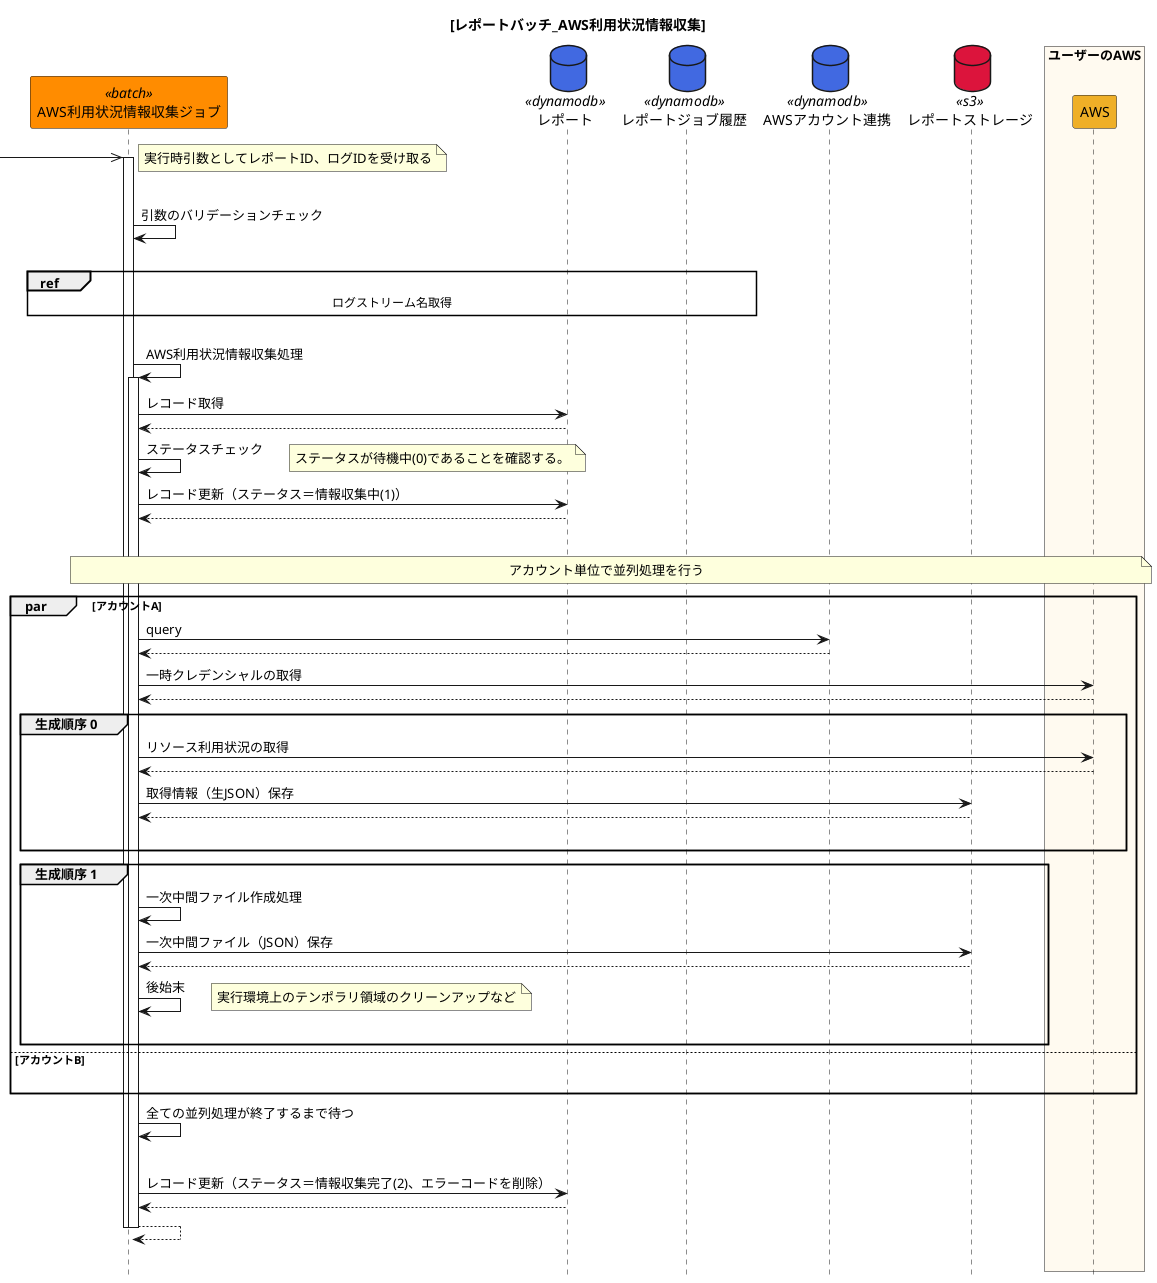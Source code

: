 @startuml{Batch_レポート_AWS利用状況情報収集.png}
title [レポートバッチ_AWS利用状況情報収集]
hide footbox

participant AWS利用状況情報収集ジョブ as batch_report_job <<batch>> #darkorange
database レポート as table_reports <<dynamodb>> #royalblue
database レポートジョブ履歴 as table_report_joblog <<dynamodb>> #royalblue
database AWSアカウント連携 as table_awsac_coops <<dynamodb>> #royalblue
database レポートストレージ as storage <<s3>> #crimson
box "ユーザーのAWS" #floralwhite
participant AWS as users_aws #efaf27
end box

->> batch_report_job
note right :実行時引数としてレポートID、ログIDを受け取る
|||
activate batch_report_job
    batch_report_job -> batch_report_job :引数のバリデーションチェック
    |||
    ref over batch_report_job, table_report_joblog :ログストリーム名取得
    ||| 
    batch_report_job -> batch_report_job :AWS利用状況情報収集処理
    activate batch_report_job
        batch_report_job -> table_reports :レコード取得
        table_reports --> batch_report_job
        batch_report_job -> batch_report_job :ステータスチェック
        note right :ステータスが待機中(0)であることを確認する。
        batch_report_job -> table_reports :レコード更新（ステータス＝情報収集中(1)）
        table_reports --> batch_report_job
        |||
        note over batch_report_job, users_aws :アカウント単位で並列処理を行う
        par アカウントA
        batch_report_job -> table_awsac_coops : query
        table_awsac_coops --> batch_report_job
        batch_report_job -> users_aws :一時クレデンシャルの取得
        users_aws --> batch_report_job
        group 生成順序 0
        batch_report_job -> users_aws :リソース利用状況の取得
        users_aws --> batch_report_job
        batch_report_job -> storage :取得情報（生JSON）保存
        storage --> batch_report_job
        |||
        end
        group 生成順序 1
        batch_report_job -> batch_report_job :一次中間ファイル作成処理
        batch_report_job -> storage :一次中間ファイル（JSON）保存
        storage --> batch_report_job
        batch_report_job -> batch_report_job :後始末
        note right :実行環境上のテンポラリ領域のクリーンアップなど
        |||
        end
        else アカウントB
        |||
        end
        batch_report_job -> batch_report_job :全ての並列処理が終了するまで待つ
        |||
        batch_report_job -> table_reports :レコード更新（ステータス＝情報収集完了(2)、エラーコードを削除）
        table_reports --> batch_report_job
        batch_report_job --> batch_report_job
    deactivate batch_report_job
    |||
deactivate batch_report_job

@enduml
